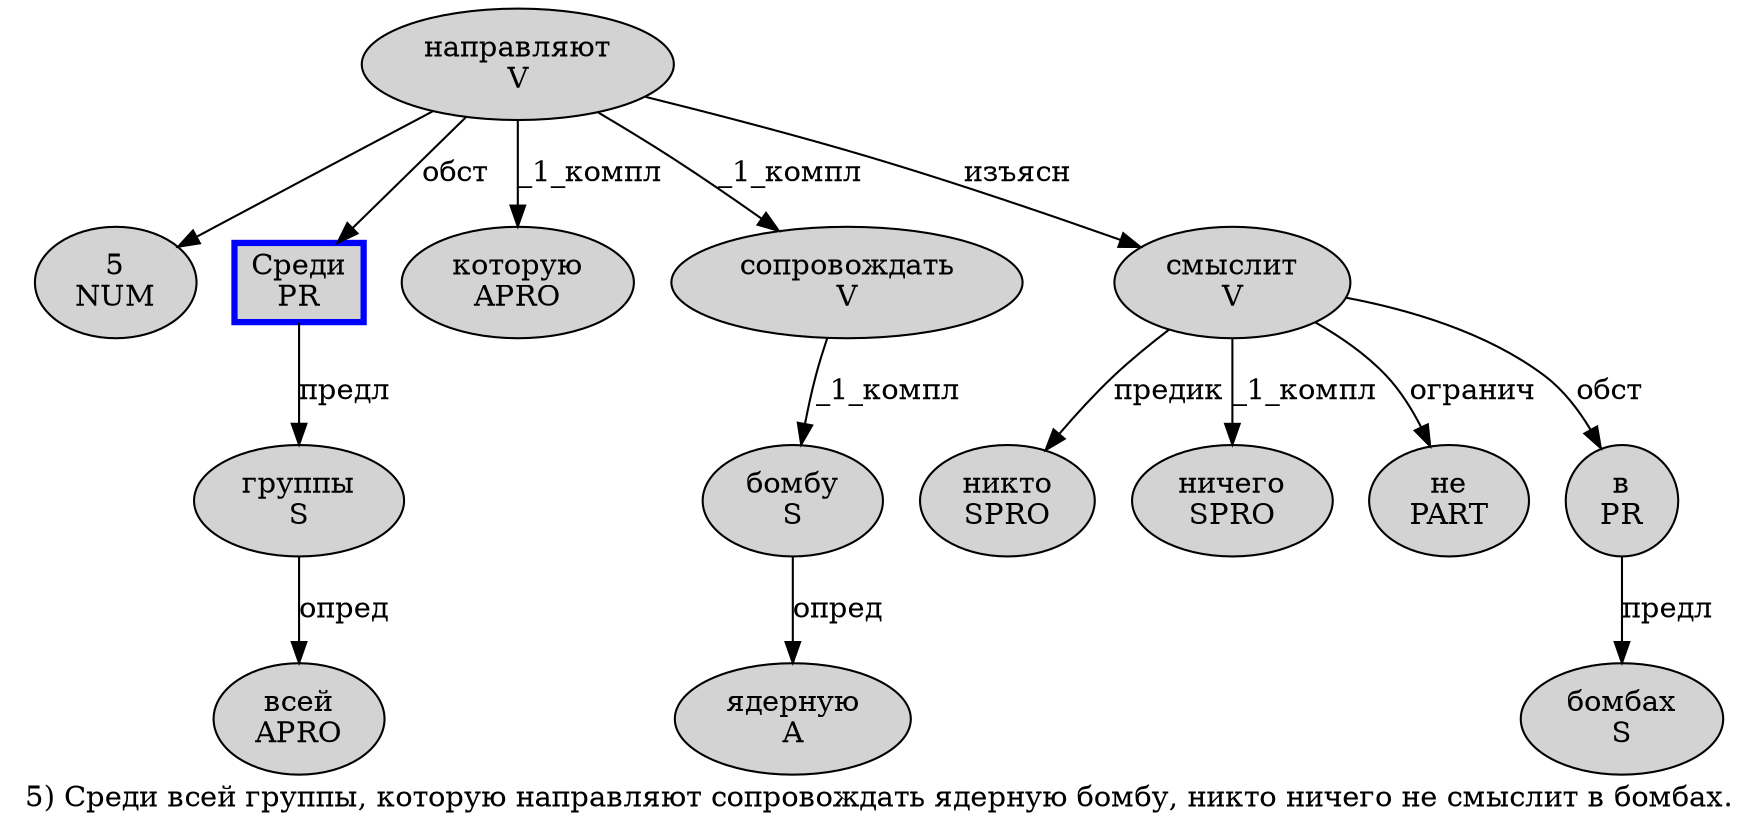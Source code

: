 digraph SENTENCE_5010 {
	graph [label="5) Среди всей группы, которую направляют сопровождать ядерную бомбу, никто ничего не смыслит в бомбах."]
	node [style=filled]
		0 [label="5
NUM" color="" fillcolor=lightgray penwidth=1 shape=ellipse]
		2 [label="Среди
PR" color=blue fillcolor=lightgray penwidth=3 shape=box]
		3 [label="всей
APRO" color="" fillcolor=lightgray penwidth=1 shape=ellipse]
		4 [label="группы
S" color="" fillcolor=lightgray penwidth=1 shape=ellipse]
		6 [label="которую
APRO" color="" fillcolor=lightgray penwidth=1 shape=ellipse]
		7 [label="направляют
V" color="" fillcolor=lightgray penwidth=1 shape=ellipse]
		8 [label="сопровождать
V" color="" fillcolor=lightgray penwidth=1 shape=ellipse]
		9 [label="ядерную
A" color="" fillcolor=lightgray penwidth=1 shape=ellipse]
		10 [label="бомбу
S" color="" fillcolor=lightgray penwidth=1 shape=ellipse]
		12 [label="никто
SPRO" color="" fillcolor=lightgray penwidth=1 shape=ellipse]
		13 [label="ничего
SPRO" color="" fillcolor=lightgray penwidth=1 shape=ellipse]
		14 [label="не
PART" color="" fillcolor=lightgray penwidth=1 shape=ellipse]
		15 [label="смыслит
V" color="" fillcolor=lightgray penwidth=1 shape=ellipse]
		16 [label="в
PR" color="" fillcolor=lightgray penwidth=1 shape=ellipse]
		17 [label="бомбах
S" color="" fillcolor=lightgray penwidth=1 shape=ellipse]
			8 -> 10 [label="_1_компл"]
			10 -> 9 [label="опред"]
			15 -> 12 [label="предик"]
			15 -> 13 [label="_1_компл"]
			15 -> 14 [label="огранич"]
			15 -> 16 [label="обст"]
			16 -> 17 [label="предл"]
			2 -> 4 [label="предл"]
			4 -> 3 [label="опред"]
			7 -> 0
			7 -> 2 [label="обст"]
			7 -> 6 [label="_1_компл"]
			7 -> 8 [label="_1_компл"]
			7 -> 15 [label="изъясн"]
}